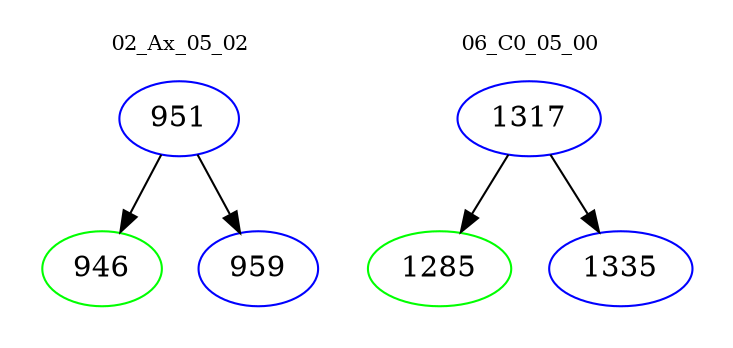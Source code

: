 digraph{
subgraph cluster_0 {
color = white
label = "02_Ax_05_02";
fontsize=10;
T0_951 [label="951", color="blue"]
T0_951 -> T0_946 [color="black"]
T0_946 [label="946", color="green"]
T0_951 -> T0_959 [color="black"]
T0_959 [label="959", color="blue"]
}
subgraph cluster_1 {
color = white
label = "06_C0_05_00";
fontsize=10;
T1_1317 [label="1317", color="blue"]
T1_1317 -> T1_1285 [color="black"]
T1_1285 [label="1285", color="green"]
T1_1317 -> T1_1335 [color="black"]
T1_1335 [label="1335", color="blue"]
}
}

